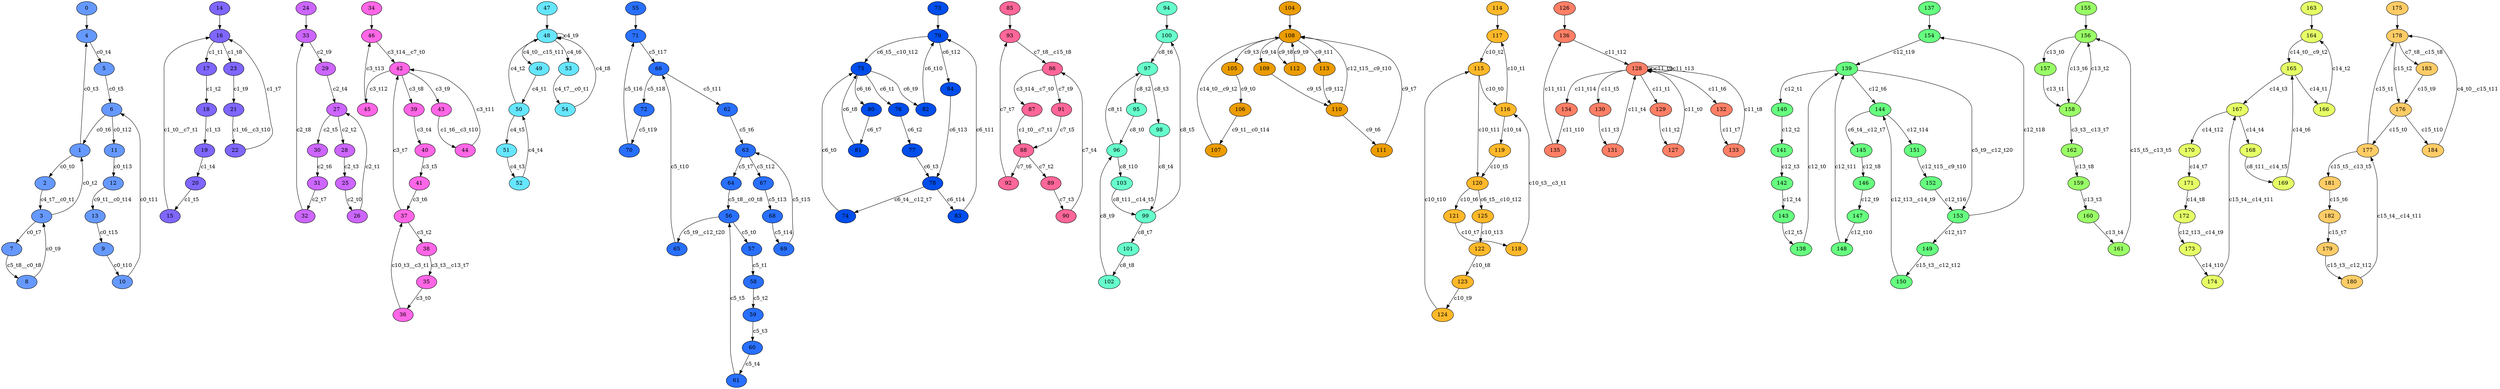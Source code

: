 digraph G {
  subgraph component0 {
0 [label="0" fillcolor="#6699FF" style=filled];
1 [label="1" fillcolor="#6699FF" style=filled];
2 [label="2" fillcolor="#6699FF" style=filled];
3 [label="3" fillcolor="#6699FF" style=filled];
4 [label="4" fillcolor="#6699FF" style=filled];
5 [label="5" fillcolor="#6699FF" style=filled];
6 [label="6" fillcolor="#6699FF" style=filled];
7 [label="7" fillcolor="#6699FF" style=filled];
8 [label="8" fillcolor="#6699FF" style=filled];
9 [label="9" fillcolor="#6699FF" style=filled];
10 [label="10" fillcolor="#6699FF" style=filled];
11 [label="11" fillcolor="#6699FF" style=filled];
12 [label="12" fillcolor="#6699FF" style=filled];
13 [label="13" fillcolor="#6699FF" style=filled];
1->2 [label="c0_t0" color=black ];
3->1 [label="c0_t2" color=black ];
1->4 [label="c0_t3" color=black ];
4->5 [label="c0_t4" color=black ];
5->6 [label="c0_t5" color=black ];
6->1 [label="c0_t6" color=black ];
3->7 [label="c0_t7" color=black ];
8->3 [label="c0_t9" color=black ];
9->10 [label="c0_t10" color=black ];
10->6 [label="c0_t11" color=black ];
6->11 [label="c0_t12" color=black ];
11->12 [label="c0_t13" color=black ];
13->9 [label="c0_t15" color=black ];
0->4 [label="" color=black ];
2->3 [label="c4_t7__c0_t1" color=black ];
7->8 [label="c5_t8__c0_t8" color=black ];
12->13 [label="c9_t1__c0_t14" color=black ];
  }
  subgraph component1 {
14 [label="14" fillcolor="#7F66FF" style=filled];
15 [label="15" fillcolor="#7F66FF" style=filled];
16 [label="16" fillcolor="#7F66FF" style=filled];
17 [label="17" fillcolor="#7F66FF" style=filled];
18 [label="18" fillcolor="#7F66FF" style=filled];
19 [label="19" fillcolor="#7F66FF" style=filled];
20 [label="20" fillcolor="#7F66FF" style=filled];
21 [label="21" fillcolor="#7F66FF" style=filled];
22 [label="22" fillcolor="#7F66FF" style=filled];
23 [label="23" fillcolor="#7F66FF" style=filled];
16->17 [label="c1_t1" color=black ];
17->18 [label="c1_t2" color=black ];
18->19 [label="c1_t3" color=black ];
19->20 [label="c1_t4" color=black ];
20->15 [label="c1_t5" color=black ];
22->16 [label="c1_t7" color=black ];
16->23 [label="c1_t8" color=black ];
23->21 [label="c1_t9" color=black ];
14->16 [label="" color=black ];
15->16 [label="c1_t0__c7_t1" color=black ];
21->22 [label="c1_t6__c3_t10" color=black ];
  }
  subgraph component2 {
24 [label="24" fillcolor="#CC66FF" style=filled];
25 [label="25" fillcolor="#CC66FF" style=filled];
26 [label="26" fillcolor="#CC66FF" style=filled];
27 [label="27" fillcolor="#CC66FF" style=filled];
28 [label="28" fillcolor="#CC66FF" style=filled];
29 [label="29" fillcolor="#CC66FF" style=filled];
30 [label="30" fillcolor="#CC66FF" style=filled];
31 [label="31" fillcolor="#CC66FF" style=filled];
32 [label="32" fillcolor="#CC66FF" style=filled];
33 [label="33" fillcolor="#CC66FF" style=filled];
25->26 [label="c2_t0" color=black ];
26->27 [label="c2_t1" color=black ];
27->28 [label="c2_t2" color=black ];
28->25 [label="c2_t3" color=black ];
29->27 [label="c2_t4" color=black ];
27->30 [label="c2_t5" color=black ];
30->31 [label="c2_t6" color=black ];
31->32 [label="c2_t7" color=black ];
32->33 [label="c2_t8" color=black ];
33->29 [label="c2_t9" color=black ];
24->33 [label="" color=black ];
  }
  subgraph component3 {
34 [label="34" fillcolor="#FF66E6" style=filled];
35 [label="35" fillcolor="#FF66E6" style=filled];
36 [label="36" fillcolor="#FF66E6" style=filled];
37 [label="37" fillcolor="#FF66E6" style=filled];
38 [label="38" fillcolor="#FF66E6" style=filled];
39 [label="39" fillcolor="#FF66E6" style=filled];
40 [label="40" fillcolor="#FF66E6" style=filled];
41 [label="41" fillcolor="#FF66E6" style=filled];
42 [label="42" fillcolor="#FF66E6" style=filled];
43 [label="43" fillcolor="#FF66E6" style=filled];
44 [label="44" fillcolor="#FF66E6" style=filled];
45 [label="45" fillcolor="#FF66E6" style=filled];
46 [label="46" fillcolor="#FF66E6" style=filled];
35->36 [label="c3_t0" color=black ];
37->38 [label="c3_t2" color=black ];
39->40 [label="c3_t4" color=black ];
40->41 [label="c3_t5" color=black ];
41->37 [label="c3_t6" color=black ];
37->42 [label="c3_t7" color=black ];
42->39 [label="c3_t8" color=black ];
42->43 [label="c3_t9" color=black ];
44->42 [label="c3_t11" color=black ];
42->45 [label="c3_t12" color=black ];
45->46 [label="c3_t13" color=black ];
34->46 [label="" color=black ];
46->42 [label="c3_t14__c7_t0" color=black ];
36->37 [label="c10_t3__c3_t1" color=black ];
43->44 [label="c1_t6__c3_t10" color=black ];
38->35 [label="c3_t3__c13_t7" color=black ];
  }
  subgraph component4 {
47 [label="47" fillcolor="#66E6FF" style=filled];
48 [label="48" fillcolor="#66E6FF" style=filled];
49 [label="49" fillcolor="#66E6FF" style=filled];
50 [label="50" fillcolor="#66E6FF" style=filled];
51 [label="51" fillcolor="#66E6FF" style=filled];
52 [label="52" fillcolor="#66E6FF" style=filled];
53 [label="53" fillcolor="#66E6FF" style=filled];
54 [label="54" fillcolor="#66E6FF" style=filled];
49->50 [label="c4_t1" color=black ];
50->48 [label="c4_t2" color=black ];
51->52 [label="c4_t3" color=black ];
52->50 [label="c4_t4" color=black ];
50->51 [label="c4_t5" color=black ];
48->53 [label="c4_t6" color=black ];
54->48 [label="c4_t8" color=black ];
48->48 [label="c4_t9" color=black ];
47->48 [label="" color=black ];
53->54 [label="c4_t7__c0_t1" color=black ];
48->49 [label="c4_t0__c15_t11" color=black ];
  }
  subgraph component5 {
55 [label="55" fillcolor="#2970FF" style=filled];
56 [label="56" fillcolor="#2970FF" style=filled];
57 [label="57" fillcolor="#2970FF" style=filled];
58 [label="58" fillcolor="#2970FF" style=filled];
59 [label="59" fillcolor="#2970FF" style=filled];
60 [label="60" fillcolor="#2970FF" style=filled];
61 [label="61" fillcolor="#2970FF" style=filled];
62 [label="62" fillcolor="#2970FF" style=filled];
63 [label="63" fillcolor="#2970FF" style=filled];
64 [label="64" fillcolor="#2970FF" style=filled];
65 [label="65" fillcolor="#2970FF" style=filled];
66 [label="66" fillcolor="#2970FF" style=filled];
67 [label="67" fillcolor="#2970FF" style=filled];
68 [label="68" fillcolor="#2970FF" style=filled];
69 [label="69" fillcolor="#2970FF" style=filled];
70 [label="70" fillcolor="#2970FF" style=filled];
71 [label="71" fillcolor="#2970FF" style=filled];
72 [label="72" fillcolor="#2970FF" style=filled];
56->57 [label="c5_t0" color=black ];
57->58 [label="c5_t1" color=black ];
58->59 [label="c5_t2" color=black ];
59->60 [label="c5_t3" color=black ];
60->61 [label="c5_t4" color=black ];
61->56 [label="c5_t5" color=black ];
62->63 [label="c5_t6" color=black ];
63->64 [label="c5_t7" color=black ];
65->66 [label="c5_t10" color=black ];
66->62 [label="c5_t11" color=black ];
63->67 [label="c5_t12" color=black ];
67->68 [label="c5_t13" color=black ];
68->69 [label="c5_t14" color=black ];
69->63 [label="c5_t15" color=black ];
70->71 [label="c5_t16" color=black ];
71->66 [label="c5_t17" color=black ];
66->72 [label="c5_t18" color=black ];
72->70 [label="c5_t19" color=black ];
55->71 [label="" color=black ];
56->65 [label="c5_t9__c12_t20" color=black ];
64->56 [label="c5_t8__c0_t8" color=black ];
  }
  subgraph component6 {
73 [label="73" fillcolor="#004EEB" style=filled];
74 [label="74" fillcolor="#004EEB" style=filled];
75 [label="75" fillcolor="#004EEB" style=filled];
76 [label="76" fillcolor="#004EEB" style=filled];
77 [label="77" fillcolor="#004EEB" style=filled];
78 [label="78" fillcolor="#004EEB" style=filled];
79 [label="79" fillcolor="#004EEB" style=filled];
80 [label="80" fillcolor="#004EEB" style=filled];
81 [label="81" fillcolor="#004EEB" style=filled];
82 [label="82" fillcolor="#004EEB" style=filled];
83 [label="83" fillcolor="#004EEB" style=filled];
84 [label="84" fillcolor="#004EEB" style=filled];
74->75 [label="c6_t0" color=black ];
75->76 [label="c6_t1" color=black ];
76->77 [label="c6_t2" color=black ];
77->78 [label="c6_t3" color=black ];
75->80 [label="c6_t6" color=black ];
80->81 [label="c6_t7" color=black ];
81->75 [label="c6_t8" color=black ];
75->82 [label="c6_t9" color=black ];
82->79 [label="c6_t10" color=black ];
83->79 [label="c6_t11" color=black ];
79->84 [label="c6_t12" color=black ];
84->78 [label="c6_t13" color=black ];
78->83 [label="c6_t14" color=black ];
73->79 [label="" color=black ];
79->75 [label="c6_t5__c10_t12" color=black ];
78->74 [label="c6_t4__c12_t7" color=black ];
  }
  subgraph component7 {
85 [label="85" fillcolor="#FF6699" style=filled];
86 [label="86" fillcolor="#FF6699" style=filled];
87 [label="87" fillcolor="#FF6699" style=filled];
88 [label="88" fillcolor="#FF6699" style=filled];
89 [label="89" fillcolor="#FF6699" style=filled];
90 [label="90" fillcolor="#FF6699" style=filled];
91 [label="91" fillcolor="#FF6699" style=filled];
92 [label="92" fillcolor="#FF6699" style=filled];
93 [label="93" fillcolor="#FF6699" style=filled];
88->89 [label="c7_t2" color=black ];
89->90 [label="c7_t3" color=black ];
90->86 [label="c7_t4" color=black ];
91->88 [label="c7_t5" color=black ];
88->92 [label="c7_t6" color=black ];
92->93 [label="c7_t7" color=black ];
86->91 [label="c7_t9" color=black ];
85->93 [label="" color=black ];
86->87 [label="c3_t14__c7_t0" color=black ];
93->86 [label="c7_t8__c15_t8" color=black ];
87->88 [label="c1_t0__c7_t1" color=black ];
  }
  subgraph component8 {
94 [label="94" fillcolor="#66FFCC" style=filled];
95 [label="95" fillcolor="#66FFCC" style=filled];
96 [label="96" fillcolor="#66FFCC" style=filled];
97 [label="97" fillcolor="#66FFCC" style=filled];
98 [label="98" fillcolor="#66FFCC" style=filled];
99 [label="99" fillcolor="#66FFCC" style=filled];
100 [label="100" fillcolor="#66FFCC" style=filled];
101 [label="101" fillcolor="#66FFCC" style=filled];
102 [label="102" fillcolor="#66FFCC" style=filled];
103 [label="103" fillcolor="#66FFCC" style=filled];
95->96 [label="c8_t0" color=black ];
96->97 [label="c8_t1" color=black ];
97->95 [label="c8_t2" color=black ];
97->98 [label="c8_t3" color=black ];
98->99 [label="c8_t4" color=black ];
99->100 [label="c8_t5" color=black ];
100->97 [label="c8_t6" color=black ];
99->101 [label="c8_t7" color=black ];
101->102 [label="c8_t8" color=black ];
102->96 [label="c8_t9" color=black ];
96->103 [label="c8_t10" color=black ];
94->100 [label="" color=black ];
103->99 [label="c8_t11__c14_t5" color=black ];
  }
  subgraph component9 {
104 [label="104" fillcolor="#EB9C00" style=filled];
105 [label="105" fillcolor="#EB9C00" style=filled];
106 [label="106" fillcolor="#EB9C00" style=filled];
107 [label="107" fillcolor="#EB9C00" style=filled];
108 [label="108" fillcolor="#EB9C00" style=filled];
109 [label="109" fillcolor="#EB9C00" style=filled];
110 [label="110" fillcolor="#EB9C00" style=filled];
111 [label="111" fillcolor="#EB9C00" style=filled];
112 [label="112" fillcolor="#EB9C00" style=filled];
113 [label="113" fillcolor="#EB9C00" style=filled];
105->106 [label="c9_t0" color=black ];
108->105 [label="c9_t3" color=black ];
108->109 [label="c9_t4" color=black ];
109->110 [label="c9_t5" color=black ];
110->111 [label="c9_t6" color=black ];
111->108 [label="c9_t7" color=black ];
108->112 [label="c9_t8" color=black ];
112->108 [label="c9_t9" color=black ];
108->113 [label="c9_t11" color=black ];
113->110 [label="c9_t12" color=black ];
104->108 [label="" color=black ];
110->108 [label="c12_t15__c9_t10" color=black ];
107->108 [label="c14_t0__c9_t2" color=black ];
106->107 [label="c9_t1__c0_t14" color=black ];
  }
  subgraph component10 {
114 [label="114" fillcolor="#FFB829" style=filled];
115 [label="115" fillcolor="#FFB829" style=filled];
116 [label="116" fillcolor="#FFB829" style=filled];
117 [label="117" fillcolor="#FFB829" style=filled];
118 [label="118" fillcolor="#FFB829" style=filled];
119 [label="119" fillcolor="#FFB829" style=filled];
120 [label="120" fillcolor="#FFB829" style=filled];
121 [label="121" fillcolor="#FFB829" style=filled];
122 [label="122" fillcolor="#FFB829" style=filled];
123 [label="123" fillcolor="#FFB829" style=filled];
124 [label="124" fillcolor="#FFB829" style=filled];
125 [label="125" fillcolor="#FFB829" style=filled];
115->116 [label="c10_t0" color=black ];
116->117 [label="c10_t1" color=black ];
117->115 [label="c10_t2" color=black ];
116->119 [label="c10_t4" color=black ];
119->120 [label="c10_t5" color=black ];
120->121 [label="c10_t6" color=black ];
121->118 [label="c10_t7" color=black ];
122->123 [label="c10_t8" color=black ];
123->124 [label="c10_t9" color=black ];
124->115 [label="c10_t10" color=black ];
115->120 [label="c10_t11" color=black ];
125->122 [label="c10_t13" color=black ];
114->117 [label="" color=black ];
118->116 [label="c10_t3__c3_t1" color=black ];
120->125 [label="c6_t5__c10_t12" color=black ];
  }
  subgraph component11 {
126 [label="126" fillcolor="#FF7F66" style=filled];
127 [label="127" fillcolor="#FF7F66" style=filled];
128 [label="128" fillcolor="#FF7F66" style=filled];
129 [label="129" fillcolor="#FF7F66" style=filled];
130 [label="130" fillcolor="#FF7F66" style=filled];
131 [label="131" fillcolor="#FF7F66" style=filled];
132 [label="132" fillcolor="#FF7F66" style=filled];
133 [label="133" fillcolor="#FF7F66" style=filled];
134 [label="134" fillcolor="#FF7F66" style=filled];
135 [label="135" fillcolor="#FF7F66" style=filled];
136 [label="136" fillcolor="#FF7F66" style=filled];
127->128 [label="c11_t0" color=black ];
128->129 [label="c11_t1" color=black ];
129->127 [label="c11_t2" color=black ];
130->131 [label="c11_t3" color=black ];
131->128 [label="c11_t4" color=black ];
128->130 [label="c11_t5" color=black ];
128->132 [label="c11_t6" color=black ];
132->133 [label="c11_t7" color=black ];
133->128 [label="c11_t8" color=black ];
128->128 [label="c11_t9" color=black ];
134->135 [label="c11_t10" color=black ];
135->136 [label="c11_t11" color=black ];
136->128 [label="c11_t12" color=black ];
128->128 [label="c11_t13" color=black ];
128->134 [label="c11_t14" color=black ];
126->136 [label="" color=black ];
  }
  subgraph component12 {
137 [label="137" fillcolor="#66FF7F" style=filled];
138 [label="138" fillcolor="#66FF7F" style=filled];
139 [label="139" fillcolor="#66FF7F" style=filled];
140 [label="140" fillcolor="#66FF7F" style=filled];
141 [label="141" fillcolor="#66FF7F" style=filled];
142 [label="142" fillcolor="#66FF7F" style=filled];
143 [label="143" fillcolor="#66FF7F" style=filled];
144 [label="144" fillcolor="#66FF7F" style=filled];
145 [label="145" fillcolor="#66FF7F" style=filled];
146 [label="146" fillcolor="#66FF7F" style=filled];
147 [label="147" fillcolor="#66FF7F" style=filled];
148 [label="148" fillcolor="#66FF7F" style=filled];
149 [label="149" fillcolor="#66FF7F" style=filled];
150 [label="150" fillcolor="#66FF7F" style=filled];
151 [label="151" fillcolor="#66FF7F" style=filled];
152 [label="152" fillcolor="#66FF7F" style=filled];
153 [label="153" fillcolor="#66FF7F" style=filled];
154 [label="154" fillcolor="#66FF7F" style=filled];
138->139 [label="c12_t0" color=black ];
139->140 [label="c12_t1" color=black ];
140->141 [label="c12_t2" color=black ];
141->142 [label="c12_t3" color=black ];
142->143 [label="c12_t4" color=black ];
143->138 [label="c12_t5" color=black ];
139->144 [label="c12_t6" color=black ];
145->146 [label="c12_t8" color=black ];
146->147 [label="c12_t9" color=black ];
147->148 [label="c12_t10" color=black ];
148->139 [label="c12_t11" color=black ];
144->151 [label="c12_t14" color=black ];
152->153 [label="c12_t16" color=black ];
153->149 [label="c12_t17" color=black ];
153->154 [label="c12_t18" color=black ];
154->139 [label="c12_t19" color=black ];
137->154 [label="" color=black ];
151->152 [label="c12_t15__c9_t10" color=black ];
149->150 [label="c15_t3__c12_t12" color=black ];
139->153 [label="c5_t9__c12_t20" color=black ];
150->144 [label="c12_t13__c14_t9" color=black ];
144->145 [label="c6_t4__c12_t7" color=black ];
  }
  subgraph component13 {
155 [label="155" fillcolor="#99FF66" style=filled];
156 [label="156" fillcolor="#99FF66" style=filled];
157 [label="157" fillcolor="#99FF66" style=filled];
158 [label="158" fillcolor="#99FF66" style=filled];
159 [label="159" fillcolor="#99FF66" style=filled];
160 [label="160" fillcolor="#99FF66" style=filled];
161 [label="161" fillcolor="#99FF66" style=filled];
162 [label="162" fillcolor="#99FF66" style=filled];
156->157 [label="c13_t0" color=black ];
157->158 [label="c13_t1" color=black ];
158->156 [label="c13_t2" color=black ];
159->160 [label="c13_t3" color=black ];
160->161 [label="c13_t4" color=black ];
156->158 [label="c13_t6" color=black ];
162->159 [label="c13_t8" color=black ];
155->156 [label="" color=black ];
161->156 [label="c15_t5__c13_t5" color=black ];
158->162 [label="c3_t3__c13_t7" color=black ];
  }
  subgraph component14 {
163 [label="163" fillcolor="#E6FF66" style=filled];
164 [label="164" fillcolor="#E6FF66" style=filled];
165 [label="165" fillcolor="#E6FF66" style=filled];
166 [label="166" fillcolor="#E6FF66" style=filled];
167 [label="167" fillcolor="#E6FF66" style=filled];
168 [label="168" fillcolor="#E6FF66" style=filled];
169 [label="169" fillcolor="#E6FF66" style=filled];
170 [label="170" fillcolor="#E6FF66" style=filled];
171 [label="171" fillcolor="#E6FF66" style=filled];
172 [label="172" fillcolor="#E6FF66" style=filled];
173 [label="173" fillcolor="#E6FF66" style=filled];
174 [label="174" fillcolor="#E6FF66" style=filled];
165->166 [label="c14_t1" color=black ];
166->164 [label="c14_t2" color=black ];
165->167 [label="c14_t3" color=black ];
167->168 [label="c14_t4" color=black ];
169->165 [label="c14_t6" color=black ];
170->171 [label="c14_t7" color=black ];
171->172 [label="c14_t8" color=black ];
173->174 [label="c14_t10" color=black ];
167->170 [label="c14_t12" color=black ];
163->164 [label="" color=black ];
164->165 [label="c14_t0__c9_t2" color=black ];
172->173 [label="c12_t13__c14_t9" color=black ];
168->169 [label="c8_t11__c14_t5" color=black ];
174->167 [label="c15_t4__c14_t11" color=black ];
  }
  subgraph component15 {
175 [label="175" fillcolor="#FFCC66" style=filled];
176 [label="176" fillcolor="#FFCC66" style=filled];
177 [label="177" fillcolor="#FFCC66" style=filled];
178 [label="178" fillcolor="#FFCC66" style=filled];
179 [label="179" fillcolor="#FFCC66" style=filled];
180 [label="180" fillcolor="#FFCC66" style=filled];
181 [label="181" fillcolor="#FFCC66" style=filled];
182 [label="182" fillcolor="#FFCC66" style=filled];
183 [label="183" fillcolor="#FFCC66" style=filled];
184 [label="184" fillcolor="#FFCC66" style=filled];
176->177 [label="c15_t0" color=black ];
177->178 [label="c15_t1" color=black ];
178->176 [label="c15_t2" color=black ];
181->182 [label="c15_t6" color=black ];
182->179 [label="c15_t7" color=black ];
183->176 [label="c15_t9" color=black ];
176->184 [label="c15_t10" color=black ];
175->178 [label="" color=black ];
179->180 [label="c15_t3__c12_t12" color=black ];
178->183 [label="c7_t8__c15_t8" color=black ];
184->178 [label="c4_t0__c15_t11" color=black ];
177->181 [label="c15_t5__c13_t5" color=black ];
180->177 [label="c15_t4__c14_t11" color=black ];
  }
}
